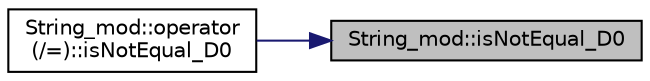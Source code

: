 digraph "String_mod::isNotEqual_D0"
{
 // LATEX_PDF_SIZE
  edge [fontname="Helvetica",fontsize="10",labelfontname="Helvetica",labelfontsize="10"];
  node [fontname="Helvetica",fontsize="10",shape=record];
  rankdir="RL";
  Node1 [label="String_mod::isNotEqual_D0",height=0.2,width=0.4,color="black", fillcolor="grey75", style="filled", fontcolor="black",tooltip=" "];
  Node1 -> Node2 [dir="back",color="midnightblue",fontsize="10",style="solid",fontname="Helvetica"];
  Node2 [label="String_mod::operator\l(/=)::isNotEqual_D0",height=0.2,width=0.4,color="black", fillcolor="white", style="filled",URL="$interfaceString__mod_1_1operator_07_2_0a_08.html#a77873539bb8ff144dde27d181caf5134",tooltip=" "];
}
